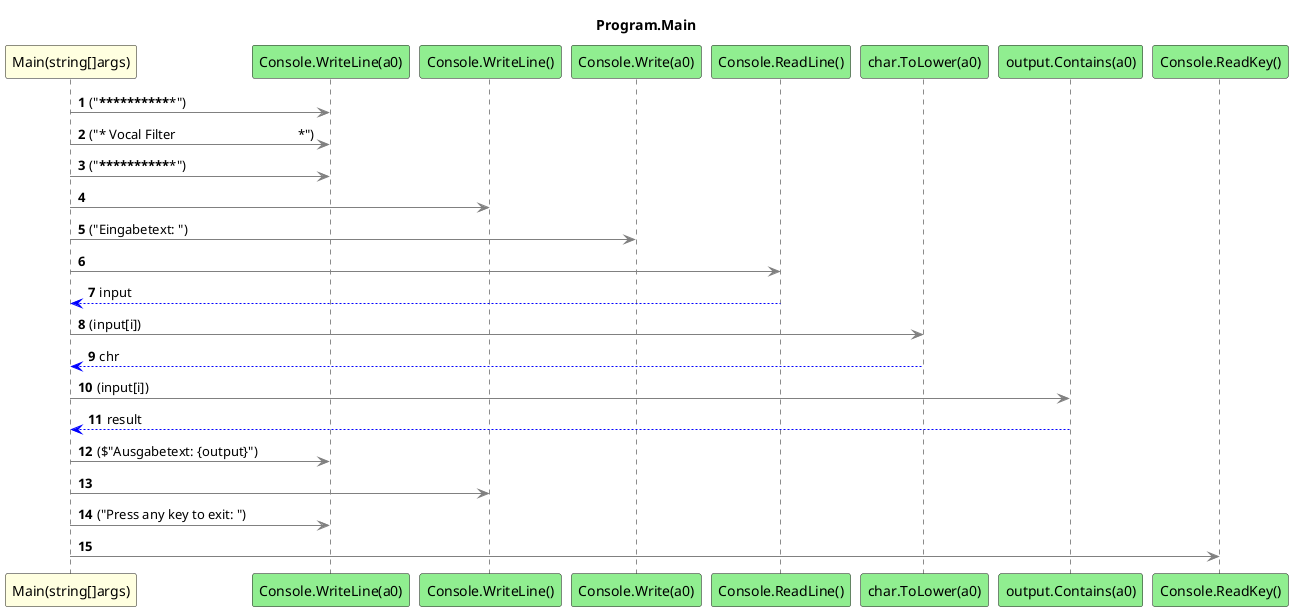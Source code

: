 @startuml Program.Main
title Program.Main
participant "Main(string[]args)" as Main_p0 #LightYellow
participant "Console.WriteLine(a0)" as Console_WriteLine_a0 #LightGreen
participant "Console.WriteLine()" as Console_WriteLine #LightGreen
participant "Console.Write(a0)" as Console_Write_a0 #LightGreen
participant "Console.ReadLine()" as Console_ReadLine #LightGreen
participant "char.ToLower(a0)" as char_ToLower_a0 #LightGreen
participant "output.Contains(a0)" as output_Contains_a0 #LightGreen
participant "Console.ReadKey()" as Console_ReadKey #LightGreen
autonumber
Main_p0 -[#grey]> Console_WriteLine_a0 : ("***************************************************")
Main_p0 -[#grey]> Console_WriteLine_a0 : ("* Vocal Filter                                    *")
Main_p0 -[#grey]> Console_WriteLine_a0 : ("***************************************************")
Main_p0 -[#grey]> Console_WriteLine
Main_p0 -[#grey]> Console_Write_a0 : ("Eingabetext: ")
Main_p0 -[#grey]> Console_ReadLine
Console_ReadLine -[#blue]-> Main_p0 : input
Main_p0 -[#grey]> char_ToLower_a0 : (input[i])
char_ToLower_a0 -[#blue]-> Main_p0 : chr
Main_p0 -[#grey]> output_Contains_a0 : (input[i])
output_Contains_a0 -[#blue]-> Main_p0 : result
Main_p0 -[#grey]> Console_WriteLine_a0 : ($"Ausgabetext: {output}")
Main_p0 -[#grey]> Console_WriteLine
Main_p0 -[#grey]> Console_WriteLine_a0 : ("Press any key to exit: ")
Main_p0 -[#grey]> Console_ReadKey
@enduml
